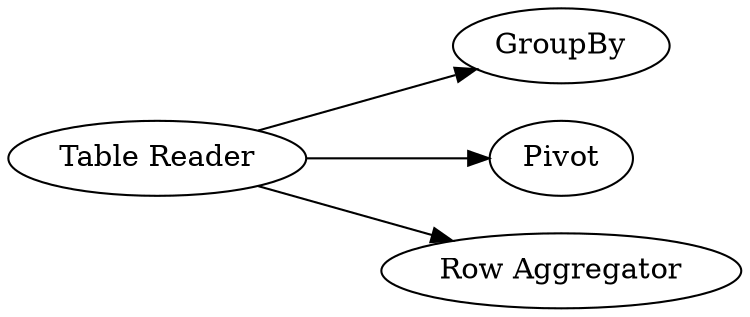 digraph {
	338 [label=GroupBy]
	339 [label=Pivot]
	341 [label="Table Reader"]
	342 [label="Row Aggregator"]
	341 -> 342
	341 -> 339
	341 -> 338
	rankdir=LR
}
